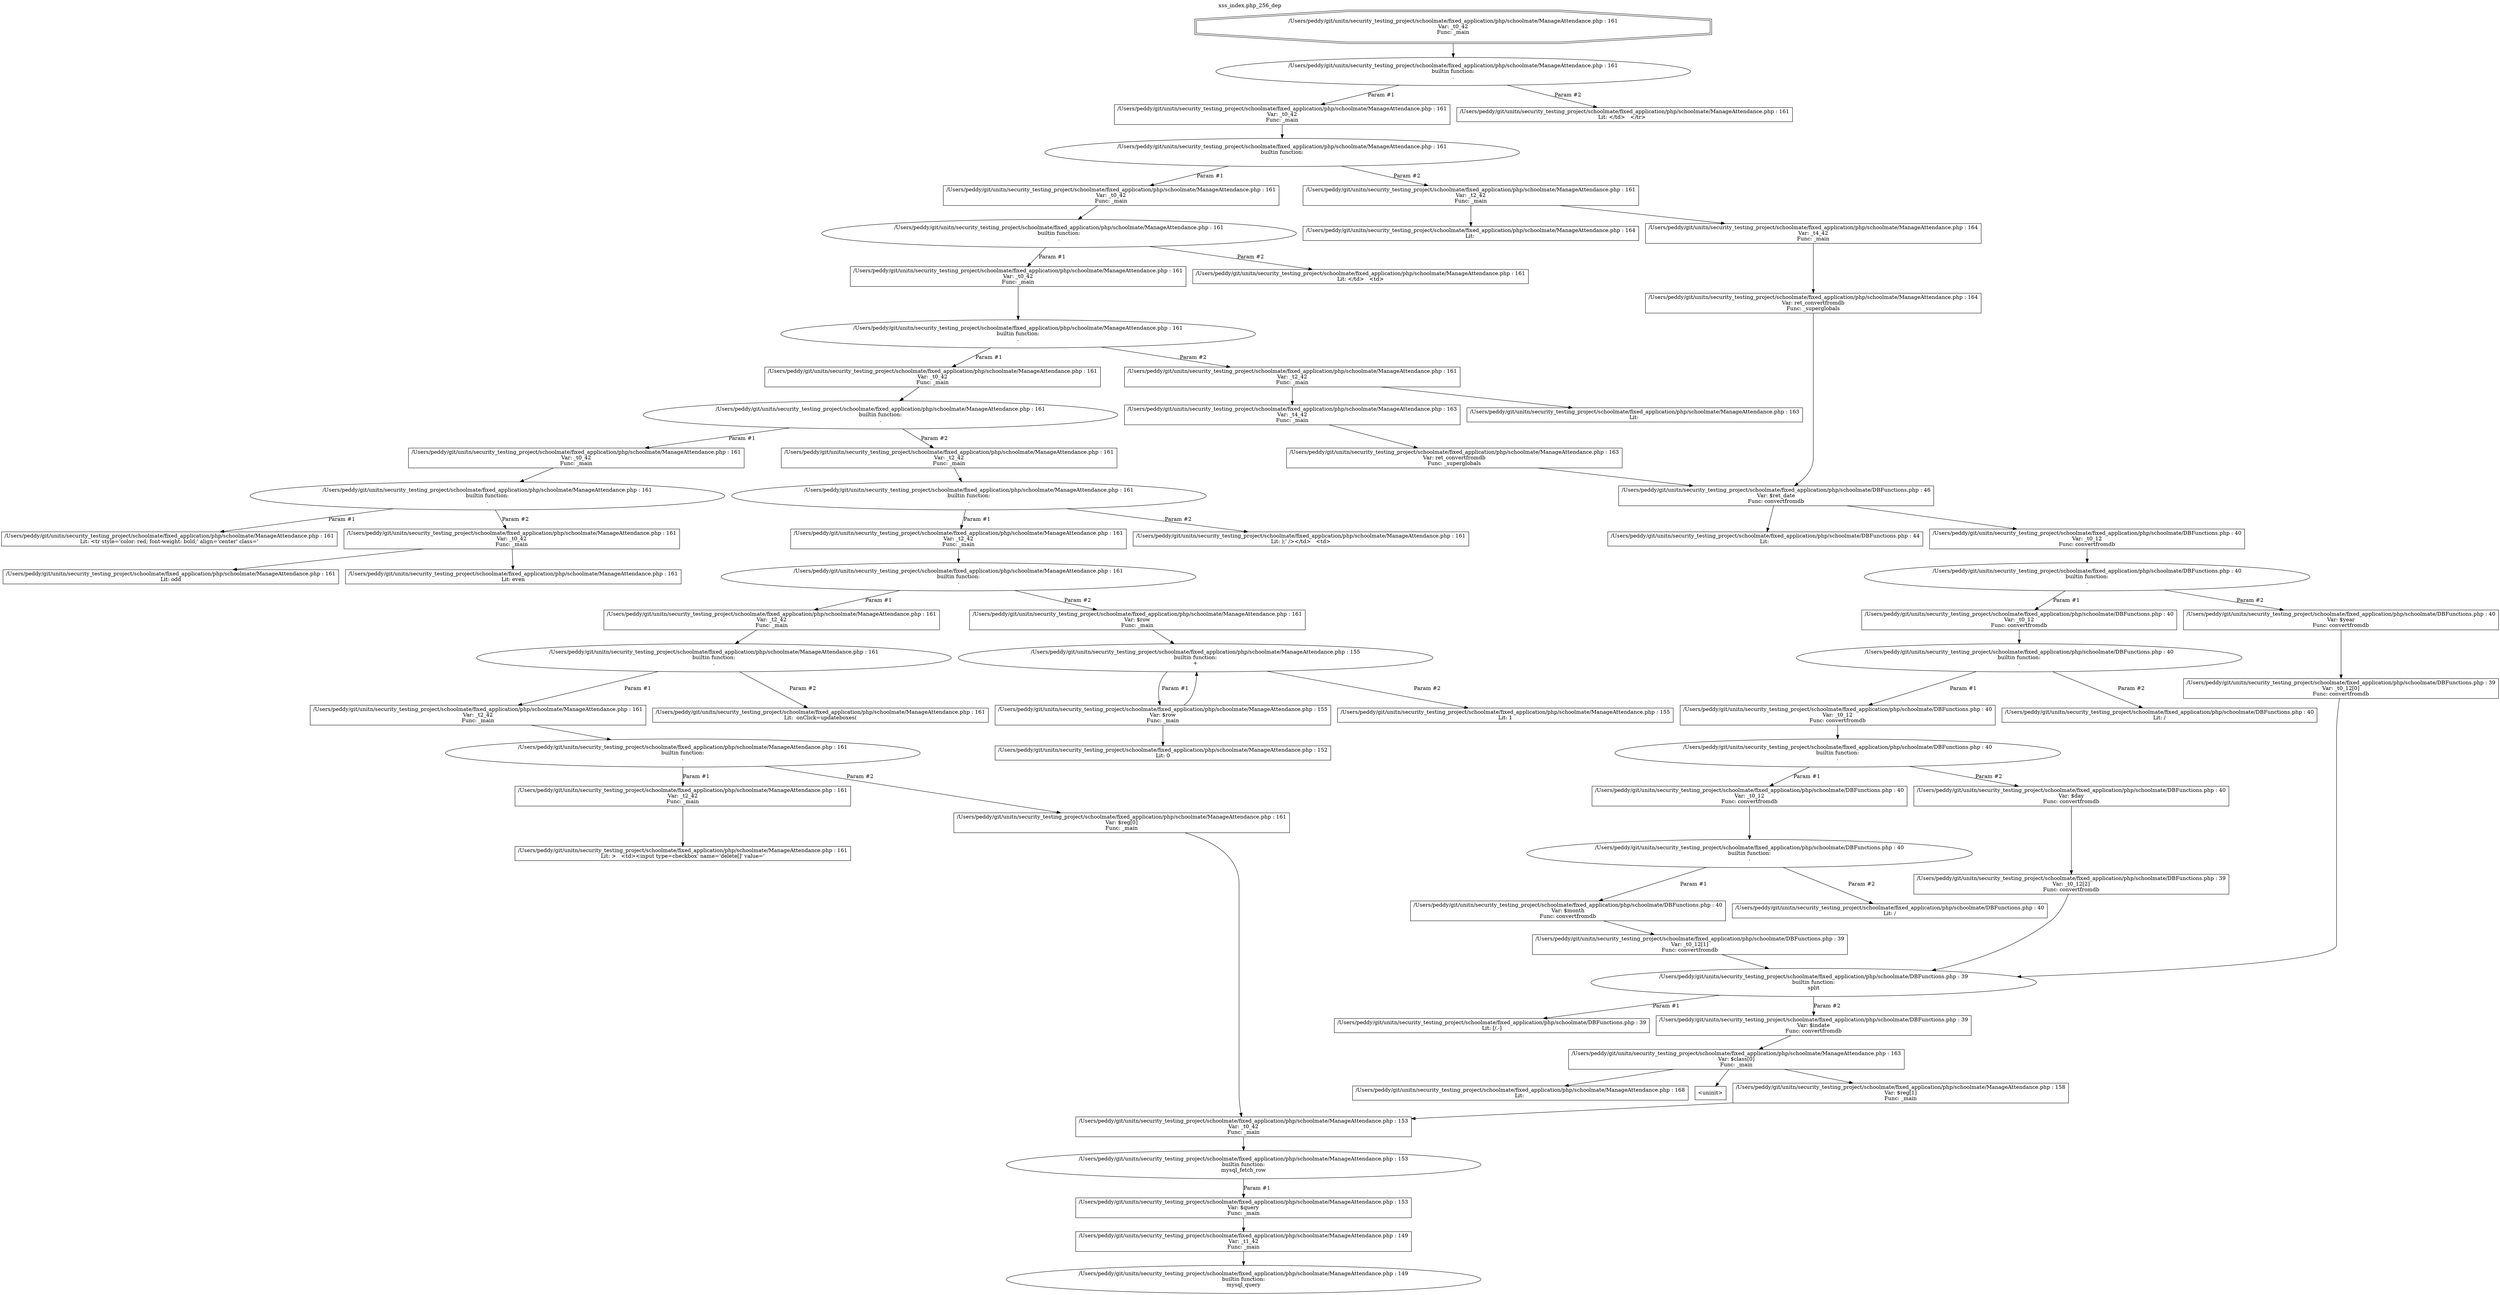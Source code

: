 digraph cfg {
  label="xss_index.php_256_dep";
  labelloc=t;
  n1 [shape=doubleoctagon, label="/Users/peddy/git/unitn/security_testing_project/schoolmate/fixed_application/php/schoolmate/ManageAttendance.php : 161\nVar: _t0_42\nFunc: _main\n"];
  n2 [shape=ellipse, label="/Users/peddy/git/unitn/security_testing_project/schoolmate/fixed_application/php/schoolmate/ManageAttendance.php : 161\nbuiltin function:\n.\n"];
  n3 [shape=box, label="/Users/peddy/git/unitn/security_testing_project/schoolmate/fixed_application/php/schoolmate/ManageAttendance.php : 161\nVar: _t0_42\nFunc: _main\n"];
  n4 [shape=ellipse, label="/Users/peddy/git/unitn/security_testing_project/schoolmate/fixed_application/php/schoolmate/ManageAttendance.php : 161\nbuiltin function:\n.\n"];
  n5 [shape=box, label="/Users/peddy/git/unitn/security_testing_project/schoolmate/fixed_application/php/schoolmate/ManageAttendance.php : 161\nVar: _t0_42\nFunc: _main\n"];
  n6 [shape=ellipse, label="/Users/peddy/git/unitn/security_testing_project/schoolmate/fixed_application/php/schoolmate/ManageAttendance.php : 161\nbuiltin function:\n.\n"];
  n7 [shape=box, label="/Users/peddy/git/unitn/security_testing_project/schoolmate/fixed_application/php/schoolmate/ManageAttendance.php : 161\nVar: _t0_42\nFunc: _main\n"];
  n8 [shape=ellipse, label="/Users/peddy/git/unitn/security_testing_project/schoolmate/fixed_application/php/schoolmate/ManageAttendance.php : 161\nbuiltin function:\n.\n"];
  n9 [shape=box, label="/Users/peddy/git/unitn/security_testing_project/schoolmate/fixed_application/php/schoolmate/ManageAttendance.php : 161\nVar: _t0_42\nFunc: _main\n"];
  n10 [shape=ellipse, label="/Users/peddy/git/unitn/security_testing_project/schoolmate/fixed_application/php/schoolmate/ManageAttendance.php : 161\nbuiltin function:\n.\n"];
  n11 [shape=box, label="/Users/peddy/git/unitn/security_testing_project/schoolmate/fixed_application/php/schoolmate/ManageAttendance.php : 161\nVar: _t0_42\nFunc: _main\n"];
  n12 [shape=ellipse, label="/Users/peddy/git/unitn/security_testing_project/schoolmate/fixed_application/php/schoolmate/ManageAttendance.php : 161\nbuiltin function:\n.\n"];
  n13 [shape=box, label="/Users/peddy/git/unitn/security_testing_project/schoolmate/fixed_application/php/schoolmate/ManageAttendance.php : 161\nLit: <tr style='color: red; font-weight: bold;' align='center' class='\n"];
  n14 [shape=box, label="/Users/peddy/git/unitn/security_testing_project/schoolmate/fixed_application/php/schoolmate/ManageAttendance.php : 161\nVar: _t0_42\nFunc: _main\n"];
  n15 [shape=box, label="/Users/peddy/git/unitn/security_testing_project/schoolmate/fixed_application/php/schoolmate/ManageAttendance.php : 161\nLit: odd\n"];
  n16 [shape=box, label="/Users/peddy/git/unitn/security_testing_project/schoolmate/fixed_application/php/schoolmate/ManageAttendance.php : 161\nLit: even\n"];
  n17 [shape=box, label="/Users/peddy/git/unitn/security_testing_project/schoolmate/fixed_application/php/schoolmate/ManageAttendance.php : 161\nVar: _t2_42\nFunc: _main\n"];
  n18 [shape=ellipse, label="/Users/peddy/git/unitn/security_testing_project/schoolmate/fixed_application/php/schoolmate/ManageAttendance.php : 161\nbuiltin function:\n.\n"];
  n19 [shape=box, label="/Users/peddy/git/unitn/security_testing_project/schoolmate/fixed_application/php/schoolmate/ManageAttendance.php : 161\nVar: _t2_42\nFunc: _main\n"];
  n20 [shape=ellipse, label="/Users/peddy/git/unitn/security_testing_project/schoolmate/fixed_application/php/schoolmate/ManageAttendance.php : 161\nbuiltin function:\n.\n"];
  n21 [shape=box, label="/Users/peddy/git/unitn/security_testing_project/schoolmate/fixed_application/php/schoolmate/ManageAttendance.php : 161\nVar: _t2_42\nFunc: _main\n"];
  n22 [shape=ellipse, label="/Users/peddy/git/unitn/security_testing_project/schoolmate/fixed_application/php/schoolmate/ManageAttendance.php : 161\nbuiltin function:\n.\n"];
  n23 [shape=box, label="/Users/peddy/git/unitn/security_testing_project/schoolmate/fixed_application/php/schoolmate/ManageAttendance.php : 161\nVar: _t2_42\nFunc: _main\n"];
  n24 [shape=ellipse, label="/Users/peddy/git/unitn/security_testing_project/schoolmate/fixed_application/php/schoolmate/ManageAttendance.php : 161\nbuiltin function:\n.\n"];
  n25 [shape=box, label="/Users/peddy/git/unitn/security_testing_project/schoolmate/fixed_application/php/schoolmate/ManageAttendance.php : 161\nVar: _t2_42\nFunc: _main\n"];
  n26 [shape=box, label="/Users/peddy/git/unitn/security_testing_project/schoolmate/fixed_application/php/schoolmate/ManageAttendance.php : 161\nLit: >   <td><input type=checkbox' name='delete[]' value='\n"];
  n27 [shape=box, label="/Users/peddy/git/unitn/security_testing_project/schoolmate/fixed_application/php/schoolmate/ManageAttendance.php : 161\nVar: $reg[0]\nFunc: _main\n"];
  n28 [shape=box, label="/Users/peddy/git/unitn/security_testing_project/schoolmate/fixed_application/php/schoolmate/ManageAttendance.php : 153\nVar: _t0_42\nFunc: _main\n"];
  n29 [shape=ellipse, label="/Users/peddy/git/unitn/security_testing_project/schoolmate/fixed_application/php/schoolmate/ManageAttendance.php : 153\nbuiltin function:\nmysql_fetch_row\n"];
  n30 [shape=box, label="/Users/peddy/git/unitn/security_testing_project/schoolmate/fixed_application/php/schoolmate/ManageAttendance.php : 153\nVar: $query\nFunc: _main\n"];
  n31 [shape=box, label="/Users/peddy/git/unitn/security_testing_project/schoolmate/fixed_application/php/schoolmate/ManageAttendance.php : 149\nVar: _t1_42\nFunc: _main\n"];
  n32 [shape=ellipse, label="/Users/peddy/git/unitn/security_testing_project/schoolmate/fixed_application/php/schoolmate/ManageAttendance.php : 149\nbuiltin function:\nmysql_query\n"];
  n33 [shape=box, label="/Users/peddy/git/unitn/security_testing_project/schoolmate/fixed_application/php/schoolmate/ManageAttendance.php : 161\nLit:  onClick=updateboxes(\n"];
  n34 [shape=box, label="/Users/peddy/git/unitn/security_testing_project/schoolmate/fixed_application/php/schoolmate/ManageAttendance.php : 161\nVar: $row\nFunc: _main\n"];
  n35 [shape=ellipse, label="/Users/peddy/git/unitn/security_testing_project/schoolmate/fixed_application/php/schoolmate/ManageAttendance.php : 155\nbuiltin function:\n+\n"];
  n36 [shape=box, label="/Users/peddy/git/unitn/security_testing_project/schoolmate/fixed_application/php/schoolmate/ManageAttendance.php : 155\nVar: $row\nFunc: _main\n"];
  n37 [shape=box, label="/Users/peddy/git/unitn/security_testing_project/schoolmate/fixed_application/php/schoolmate/ManageAttendance.php : 152\nLit: 0\n"];
  n38 [shape=box, label="/Users/peddy/git/unitn/security_testing_project/schoolmate/fixed_application/php/schoolmate/ManageAttendance.php : 155\nLit: 1\n"];
  n39 [shape=box, label="/Users/peddy/git/unitn/security_testing_project/schoolmate/fixed_application/php/schoolmate/ManageAttendance.php : 161\nLit: );' /></td>   <td>\n"];
  n40 [shape=box, label="/Users/peddy/git/unitn/security_testing_project/schoolmate/fixed_application/php/schoolmate/ManageAttendance.php : 161\nVar: _t2_42\nFunc: _main\n"];
  n41 [shape=box, label="/Users/peddy/git/unitn/security_testing_project/schoolmate/fixed_application/php/schoolmate/ManageAttendance.php : 163\nVar: _t4_42\nFunc: _main\n"];
  n42 [shape=box, label="/Users/peddy/git/unitn/security_testing_project/schoolmate/fixed_application/php/schoolmate/ManageAttendance.php : 163\nVar: ret_convertfromdb\nFunc: _superglobals\n"];
  n43 [shape=box, label="/Users/peddy/git/unitn/security_testing_project/schoolmate/fixed_application/php/schoolmate/DBFunctions.php : 46\nVar: $ret_date\nFunc: convertfromdb\n"];
  n44 [shape=box, label="/Users/peddy/git/unitn/security_testing_project/schoolmate/fixed_application/php/schoolmate/DBFunctions.php : 44\nLit: \n"];
  n45 [shape=box, label="/Users/peddy/git/unitn/security_testing_project/schoolmate/fixed_application/php/schoolmate/DBFunctions.php : 40\nVar: _t0_12\nFunc: convertfromdb\n"];
  n46 [shape=ellipse, label="/Users/peddy/git/unitn/security_testing_project/schoolmate/fixed_application/php/schoolmate/DBFunctions.php : 40\nbuiltin function:\n.\n"];
  n47 [shape=box, label="/Users/peddy/git/unitn/security_testing_project/schoolmate/fixed_application/php/schoolmate/DBFunctions.php : 40\nVar: _t0_12\nFunc: convertfromdb\n"];
  n48 [shape=ellipse, label="/Users/peddy/git/unitn/security_testing_project/schoolmate/fixed_application/php/schoolmate/DBFunctions.php : 40\nbuiltin function:\n.\n"];
  n49 [shape=box, label="/Users/peddy/git/unitn/security_testing_project/schoolmate/fixed_application/php/schoolmate/DBFunctions.php : 40\nVar: _t0_12\nFunc: convertfromdb\n"];
  n50 [shape=ellipse, label="/Users/peddy/git/unitn/security_testing_project/schoolmate/fixed_application/php/schoolmate/DBFunctions.php : 40\nbuiltin function:\n.\n"];
  n51 [shape=box, label="/Users/peddy/git/unitn/security_testing_project/schoolmate/fixed_application/php/schoolmate/DBFunctions.php : 40\nVar: _t0_12\nFunc: convertfromdb\n"];
  n52 [shape=ellipse, label="/Users/peddy/git/unitn/security_testing_project/schoolmate/fixed_application/php/schoolmate/DBFunctions.php : 40\nbuiltin function:\n.\n"];
  n53 [shape=box, label="/Users/peddy/git/unitn/security_testing_project/schoolmate/fixed_application/php/schoolmate/DBFunctions.php : 40\nVar: $month\nFunc: convertfromdb\n"];
  n54 [shape=box, label="/Users/peddy/git/unitn/security_testing_project/schoolmate/fixed_application/php/schoolmate/DBFunctions.php : 39\nVar: _t0_12[1]\nFunc: convertfromdb\n"];
  n55 [shape=ellipse, label="/Users/peddy/git/unitn/security_testing_project/schoolmate/fixed_application/php/schoolmate/DBFunctions.php : 39\nbuiltin function:\nsplit\n"];
  n56 [shape=box, label="/Users/peddy/git/unitn/security_testing_project/schoolmate/fixed_application/php/schoolmate/DBFunctions.php : 39\nLit: [/.-]\n"];
  n57 [shape=box, label="/Users/peddy/git/unitn/security_testing_project/schoolmate/fixed_application/php/schoolmate/DBFunctions.php : 39\nVar: $indate\nFunc: convertfromdb\n"];
  n58 [shape=box, label="/Users/peddy/git/unitn/security_testing_project/schoolmate/fixed_application/php/schoolmate/ManageAttendance.php : 163\nVar: $class[0]\nFunc: _main\n"];
  n59 [shape=box, label="/Users/peddy/git/unitn/security_testing_project/schoolmate/fixed_application/php/schoolmate/ManageAttendance.php : 168\nLit: \n"];
  n60 [shape=box, label="<uninit>"];
  n61 [shape=box, label="/Users/peddy/git/unitn/security_testing_project/schoolmate/fixed_application/php/schoolmate/ManageAttendance.php : 158\nVar: $reg[1]\nFunc: _main\n"];
  n62 [shape=box, label="/Users/peddy/git/unitn/security_testing_project/schoolmate/fixed_application/php/schoolmate/DBFunctions.php : 40\nLit: /\n"];
  n63 [shape=box, label="/Users/peddy/git/unitn/security_testing_project/schoolmate/fixed_application/php/schoolmate/DBFunctions.php : 40\nVar: $day\nFunc: convertfromdb\n"];
  n64 [shape=box, label="/Users/peddy/git/unitn/security_testing_project/schoolmate/fixed_application/php/schoolmate/DBFunctions.php : 39\nVar: _t0_12[2]\nFunc: convertfromdb\n"];
  n65 [shape=box, label="/Users/peddy/git/unitn/security_testing_project/schoolmate/fixed_application/php/schoolmate/DBFunctions.php : 40\nLit: /\n"];
  n66 [shape=box, label="/Users/peddy/git/unitn/security_testing_project/schoolmate/fixed_application/php/schoolmate/DBFunctions.php : 40\nVar: $year\nFunc: convertfromdb\n"];
  n67 [shape=box, label="/Users/peddy/git/unitn/security_testing_project/schoolmate/fixed_application/php/schoolmate/DBFunctions.php : 39\nVar: _t0_12[0]\nFunc: convertfromdb\n"];
  n68 [shape=box, label="/Users/peddy/git/unitn/security_testing_project/schoolmate/fixed_application/php/schoolmate/ManageAttendance.php : 163\nLit: \n"];
  n69 [shape=box, label="/Users/peddy/git/unitn/security_testing_project/schoolmate/fixed_application/php/schoolmate/ManageAttendance.php : 161\nLit: </td>   <td>\n"];
  n70 [shape=box, label="/Users/peddy/git/unitn/security_testing_project/schoolmate/fixed_application/php/schoolmate/ManageAttendance.php : 161\nVar: _t2_42\nFunc: _main\n"];
  n71 [shape=box, label="/Users/peddy/git/unitn/security_testing_project/schoolmate/fixed_application/php/schoolmate/ManageAttendance.php : 164\nLit: \n"];
  n72 [shape=box, label="/Users/peddy/git/unitn/security_testing_project/schoolmate/fixed_application/php/schoolmate/ManageAttendance.php : 164\nVar: _t4_42\nFunc: _main\n"];
  n73 [shape=box, label="/Users/peddy/git/unitn/security_testing_project/schoolmate/fixed_application/php/schoolmate/ManageAttendance.php : 164\nVar: ret_convertfromdb\nFunc: _superglobals\n"];
  n74 [shape=box, label="/Users/peddy/git/unitn/security_testing_project/schoolmate/fixed_application/php/schoolmate/ManageAttendance.php : 161\nLit: </td>   </tr>   \n"];
  n1 -> n2;
  n3 -> n4;
  n5 -> n6;
  n7 -> n8;
  n9 -> n10;
  n11 -> n12;
  n12 -> n13[label="Param #1"];
  n12 -> n14[label="Param #2"];
  n14 -> n15;
  n14 -> n16;
  n10 -> n11[label="Param #1"];
  n10 -> n17[label="Param #2"];
  n17 -> n18;
  n19 -> n20;
  n21 -> n22;
  n23 -> n24;
  n25 -> n26;
  n24 -> n25[label="Param #1"];
  n24 -> n27[label="Param #2"];
  n28 -> n29;
  n31 -> n32;
  n30 -> n31;
  n29 -> n30[label="Param #1"];
  n27 -> n28;
  n22 -> n23[label="Param #1"];
  n22 -> n33[label="Param #2"];
  n20 -> n21[label="Param #1"];
  n20 -> n34[label="Param #2"];
  n34 -> n35;
  n36 -> n37;
  n36 -> n35;
  n35 -> n36[label="Param #1"];
  n35 -> n38[label="Param #2"];
  n18 -> n19[label="Param #1"];
  n18 -> n39[label="Param #2"];
  n8 -> n9[label="Param #1"];
  n8 -> n40[label="Param #2"];
  n43 -> n44;
  n43 -> n45;
  n45 -> n46;
  n47 -> n48;
  n49 -> n50;
  n51 -> n52;
  n54 -> n55;
  n55 -> n56[label="Param #1"];
  n55 -> n57[label="Param #2"];
  n58 -> n59;
  n58 -> n60;
  n58 -> n61;
  n61 -> n28;
  n57 -> n58;
  n53 -> n54;
  n52 -> n53[label="Param #1"];
  n52 -> n62[label="Param #2"];
  n50 -> n51[label="Param #1"];
  n50 -> n63[label="Param #2"];
  n64 -> n55;
  n63 -> n64;
  n48 -> n49[label="Param #1"];
  n48 -> n65[label="Param #2"];
  n46 -> n47[label="Param #1"];
  n46 -> n66[label="Param #2"];
  n67 -> n55;
  n66 -> n67;
  n42 -> n43;
  n41 -> n42;
  n40 -> n41;
  n40 -> n68;
  n6 -> n7[label="Param #1"];
  n6 -> n69[label="Param #2"];
  n4 -> n5[label="Param #1"];
  n4 -> n70[label="Param #2"];
  n70 -> n71;
  n70 -> n72;
  n73 -> n43;
  n72 -> n73;
  n2 -> n3[label="Param #1"];
  n2 -> n74[label="Param #2"];
}
